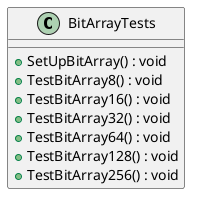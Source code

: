 @startuml
class BitArrayTests {
    + SetUpBitArray() : void
    + TestBitArray8() : void
    + TestBitArray16() : void
    + TestBitArray32() : void
    + TestBitArray64() : void
    + TestBitArray128() : void
    + TestBitArray256() : void
}
@enduml
